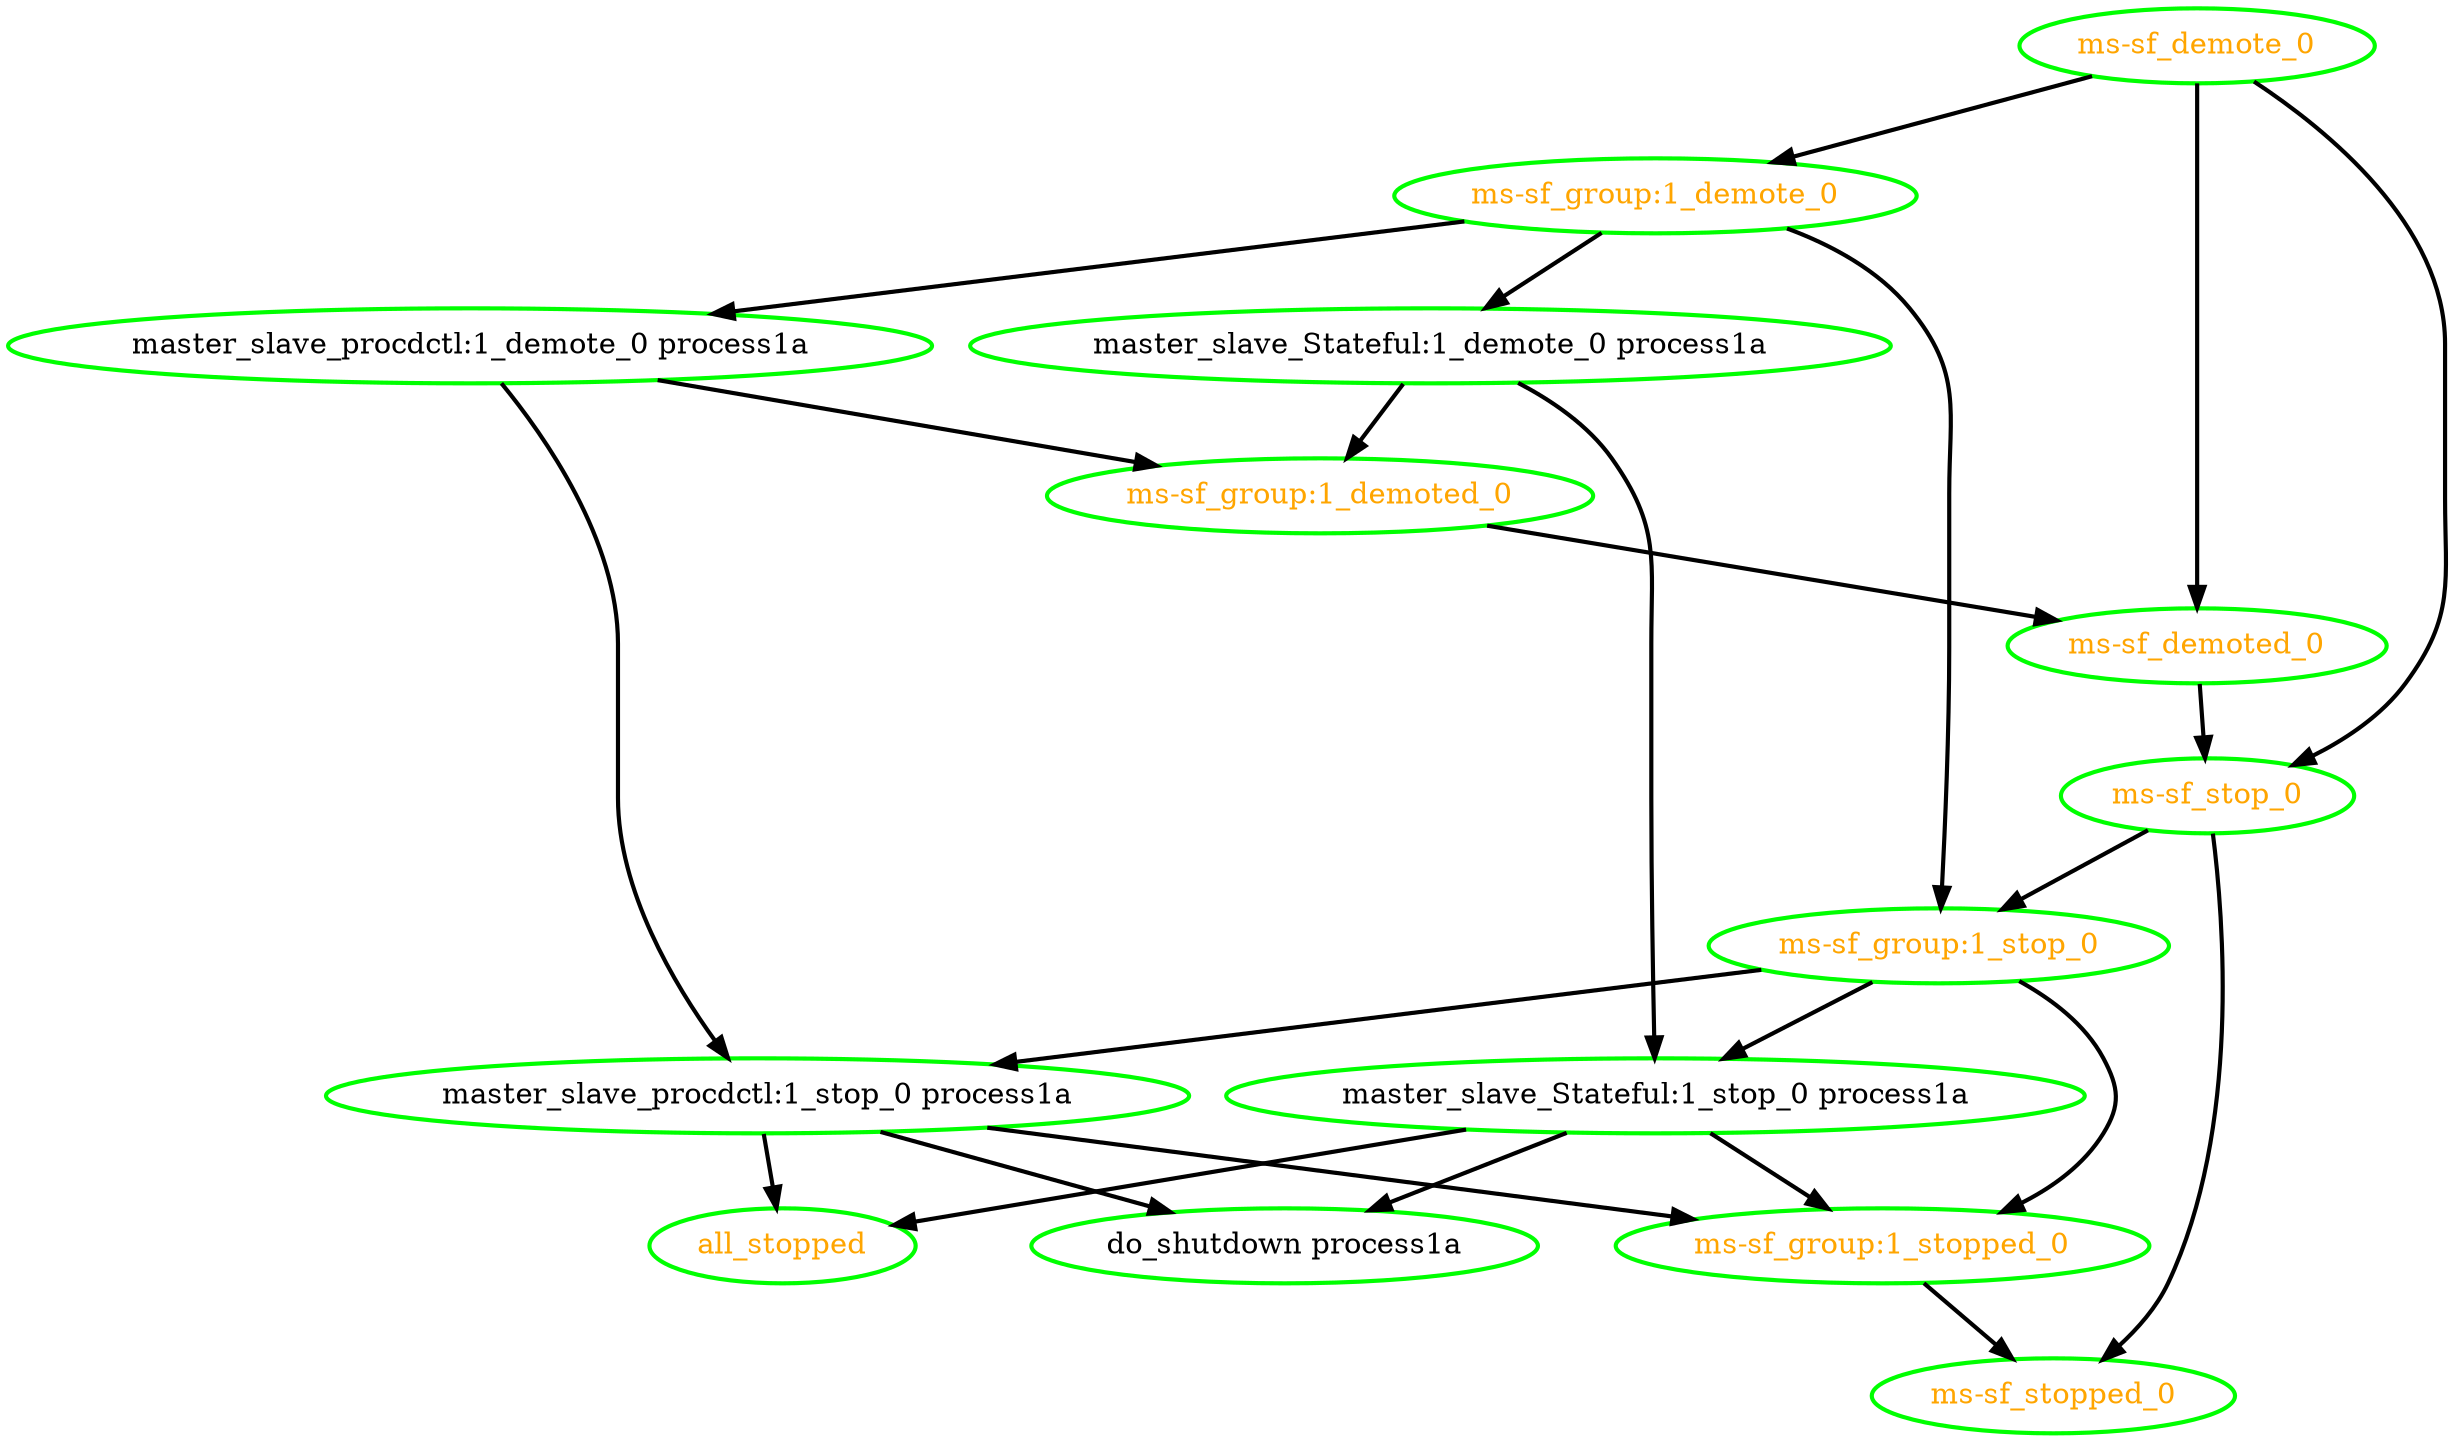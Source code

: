 digraph "g" {
"all_stopped" [ style=bold color="green" fontcolor="orange"  ]
"do_shutdown process1a" [ style=bold color="green" fontcolor="black"  ]
"master_slave_Stateful:1_demote_0 process1a" -> "master_slave_Stateful:1_stop_0 process1a" [ style = bold]
"master_slave_Stateful:1_demote_0 process1a" -> "ms-sf_group:1_demoted_0" [ style = bold]
"master_slave_Stateful:1_demote_0 process1a" [ style=bold color="green" fontcolor="black"  ]
"master_slave_Stateful:1_stop_0 process1a" -> "all_stopped" [ style = bold]
"master_slave_Stateful:1_stop_0 process1a" -> "do_shutdown process1a" [ style = bold]
"master_slave_Stateful:1_stop_0 process1a" -> "ms-sf_group:1_stopped_0" [ style = bold]
"master_slave_Stateful:1_stop_0 process1a" [ style=bold color="green" fontcolor="black"  ]
"master_slave_procdctl:1_demote_0 process1a" -> "master_slave_procdctl:1_stop_0 process1a" [ style = bold]
"master_slave_procdctl:1_demote_0 process1a" -> "ms-sf_group:1_demoted_0" [ style = bold]
"master_slave_procdctl:1_demote_0 process1a" [ style=bold color="green" fontcolor="black"  ]
"master_slave_procdctl:1_stop_0 process1a" -> "all_stopped" [ style = bold]
"master_slave_procdctl:1_stop_0 process1a" -> "do_shutdown process1a" [ style = bold]
"master_slave_procdctl:1_stop_0 process1a" -> "ms-sf_group:1_stopped_0" [ style = bold]
"master_slave_procdctl:1_stop_0 process1a" [ style=bold color="green" fontcolor="black"  ]
"ms-sf_demote_0" -> "ms-sf_demoted_0" [ style = bold]
"ms-sf_demote_0" -> "ms-sf_group:1_demote_0" [ style = bold]
"ms-sf_demote_0" -> "ms-sf_stop_0" [ style = bold]
"ms-sf_demote_0" [ style=bold color="green" fontcolor="orange"  ]
"ms-sf_demoted_0" -> "ms-sf_stop_0" [ style = bold]
"ms-sf_demoted_0" [ style=bold color="green" fontcolor="orange"  ]
"ms-sf_group:1_demote_0" -> "master_slave_Stateful:1_demote_0 process1a" [ style = bold]
"ms-sf_group:1_demote_0" -> "master_slave_procdctl:1_demote_0 process1a" [ style = bold]
"ms-sf_group:1_demote_0" -> "ms-sf_group:1_stop_0" [ style = bold]
"ms-sf_group:1_demote_0" [ style=bold color="green" fontcolor="orange"  ]
"ms-sf_group:1_demoted_0" -> "ms-sf_demoted_0" [ style = bold]
"ms-sf_group:1_demoted_0" [ style=bold color="green" fontcolor="orange"  ]
"ms-sf_group:1_stop_0" -> "master_slave_Stateful:1_stop_0 process1a" [ style = bold]
"ms-sf_group:1_stop_0" -> "master_slave_procdctl:1_stop_0 process1a" [ style = bold]
"ms-sf_group:1_stop_0" -> "ms-sf_group:1_stopped_0" [ style = bold]
"ms-sf_group:1_stop_0" [ style=bold color="green" fontcolor="orange"  ]
"ms-sf_group:1_stopped_0" -> "ms-sf_stopped_0" [ style = bold]
"ms-sf_group:1_stopped_0" [ style=bold color="green" fontcolor="orange"  ]
"ms-sf_stop_0" -> "ms-sf_group:1_stop_0" [ style = bold]
"ms-sf_stop_0" -> "ms-sf_stopped_0" [ style = bold]
"ms-sf_stop_0" [ style=bold color="green" fontcolor="orange"  ]
"ms-sf_stopped_0" [ style=bold color="green" fontcolor="orange"  ]
}
